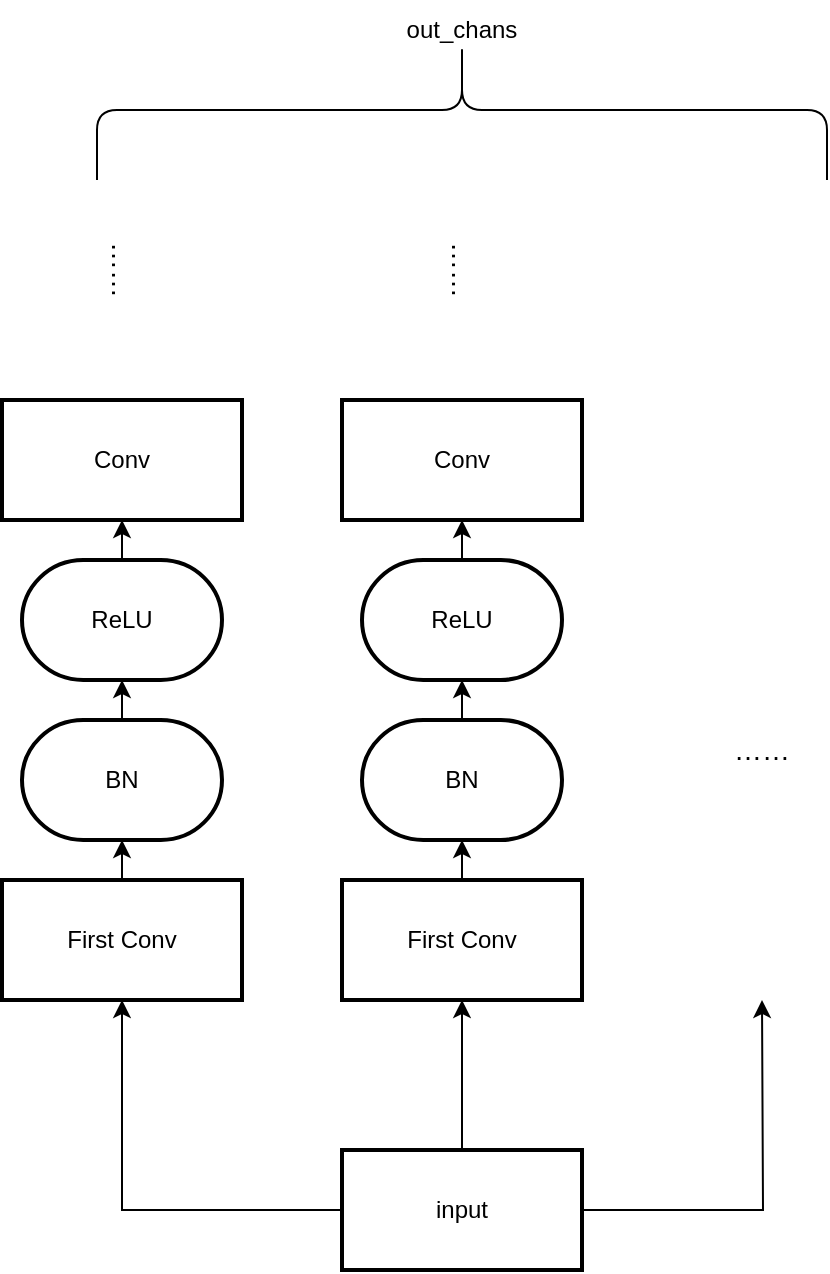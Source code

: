 <mxfile version="22.1.3" type="github">
  <diagram name="第 1 页" id="-S0PZwWYOk-0b7fXgAJ_">
    <mxGraphModel dx="2139" dy="1944" grid="1" gridSize="10" guides="1" tooltips="1" connect="1" arrows="1" fold="1" page="1" pageScale="1" pageWidth="827" pageHeight="1169" math="0" shadow="0">
      <root>
        <mxCell id="0" />
        <mxCell id="1" parent="0" />
        <mxCell id="Q4YPTQ00uPktG509jL2_-60" style="edgeStyle=orthogonalEdgeStyle;rounded=0;orthogonalLoop=1;jettySize=auto;html=1;exitX=0.5;exitY=0;exitDx=0;exitDy=0;exitPerimeter=0;entryX=0.5;entryY=1;entryDx=0;entryDy=0;" edge="1" parent="1" source="Q4YPTQ00uPktG509jL2_-28" target="Q4YPTQ00uPktG509jL2_-30">
          <mxGeometry relative="1" as="geometry" />
        </mxCell>
        <mxCell id="Q4YPTQ00uPktG509jL2_-28" value="ReLU" style="strokeWidth=2;html=1;shape=mxgraph.flowchart.terminator;whiteSpace=wrap;" vertex="1" parent="1">
          <mxGeometry x="160" y="260" width="100" height="60" as="geometry" />
        </mxCell>
        <mxCell id="Q4YPTQ00uPktG509jL2_-30" value="Conv" style="whiteSpace=wrap;html=1;strokeWidth=2;" vertex="1" parent="1">
          <mxGeometry x="150" y="180" width="120" height="60" as="geometry" />
        </mxCell>
        <mxCell id="Q4YPTQ00uPktG509jL2_-65" style="edgeStyle=orthogonalEdgeStyle;rounded=0;orthogonalLoop=1;jettySize=auto;html=1;exitX=0.5;exitY=0;exitDx=0;exitDy=0;entryX=0.5;entryY=1;entryDx=0;entryDy=0;" edge="1" parent="1" source="Q4YPTQ00uPktG509jL2_-32" target="Q4YPTQ00uPktG509jL2_-58">
          <mxGeometry relative="1" as="geometry" />
        </mxCell>
        <mxCell id="Q4YPTQ00uPktG509jL2_-66" style="edgeStyle=orthogonalEdgeStyle;rounded=0;orthogonalLoop=1;jettySize=auto;html=1;entryX=0.5;entryY=1;entryDx=0;entryDy=0;" edge="1" parent="1" source="Q4YPTQ00uPktG509jL2_-32" target="Q4YPTQ00uPktG509jL2_-63">
          <mxGeometry relative="1" as="geometry" />
        </mxCell>
        <mxCell id="Q4YPTQ00uPktG509jL2_-70" style="edgeStyle=orthogonalEdgeStyle;rounded=0;orthogonalLoop=1;jettySize=auto;html=1;exitX=1;exitY=0.5;exitDx=0;exitDy=0;" edge="1" parent="1" source="Q4YPTQ00uPktG509jL2_-32">
          <mxGeometry relative="1" as="geometry">
            <mxPoint x="360" y="480" as="targetPoint" />
          </mxGeometry>
        </mxCell>
        <mxCell id="Q4YPTQ00uPktG509jL2_-32" value="input" style="whiteSpace=wrap;html=1;strokeWidth=2;" vertex="1" parent="1">
          <mxGeometry x="150" y="555" width="120" height="60" as="geometry" />
        </mxCell>
        <mxCell id="Q4YPTQ00uPktG509jL2_-36" value="BN" style="strokeWidth=2;html=1;shape=mxgraph.flowchart.terminator;whiteSpace=wrap;" vertex="1" parent="1">
          <mxGeometry x="160" y="340" width="100" height="60" as="geometry" />
        </mxCell>
        <mxCell id="Q4YPTQ00uPktG509jL2_-40" value="" style="edgeStyle=orthogonalEdgeStyle;rounded=0;orthogonalLoop=1;jettySize=auto;html=1;" edge="1" parent="1" source="Q4YPTQ00uPktG509jL2_-41" target="Q4YPTQ00uPktG509jL2_-43">
          <mxGeometry relative="1" as="geometry" />
        </mxCell>
        <mxCell id="Q4YPTQ00uPktG509jL2_-41" value="BN" style="strokeWidth=2;html=1;shape=mxgraph.flowchart.terminator;whiteSpace=wrap;" vertex="1" parent="1">
          <mxGeometry x="-10" y="340" width="100" height="60" as="geometry" />
        </mxCell>
        <mxCell id="Q4YPTQ00uPktG509jL2_-42" value="" style="edgeStyle=orthogonalEdgeStyle;rounded=0;orthogonalLoop=1;jettySize=auto;html=1;" edge="1" parent="1" source="Q4YPTQ00uPktG509jL2_-43" target="Q4YPTQ00uPktG509jL2_-44">
          <mxGeometry relative="1" as="geometry" />
        </mxCell>
        <mxCell id="Q4YPTQ00uPktG509jL2_-43" value="ReLU" style="strokeWidth=2;html=1;shape=mxgraph.flowchart.terminator;whiteSpace=wrap;" vertex="1" parent="1">
          <mxGeometry x="-10" y="260" width="100" height="60" as="geometry" />
        </mxCell>
        <mxCell id="Q4YPTQ00uPktG509jL2_-44" value="Conv" style="whiteSpace=wrap;html=1;strokeWidth=2;" vertex="1" parent="1">
          <mxGeometry x="-20" y="180" width="120" height="60" as="geometry" />
        </mxCell>
        <mxCell id="Q4YPTQ00uPktG509jL2_-58" value="First Conv" style="whiteSpace=wrap;html=1;strokeWidth=2;" vertex="1" parent="1">
          <mxGeometry x="150" y="420" width="120" height="60" as="geometry" />
        </mxCell>
        <mxCell id="Q4YPTQ00uPktG509jL2_-61" style="edgeStyle=orthogonalEdgeStyle;rounded=0;orthogonalLoop=1;jettySize=auto;html=1;exitX=0.5;exitY=0;exitDx=0;exitDy=0;exitPerimeter=0;entryX=0.5;entryY=1;entryDx=0;entryDy=0;entryPerimeter=0;" edge="1" parent="1" source="Q4YPTQ00uPktG509jL2_-36" target="Q4YPTQ00uPktG509jL2_-28">
          <mxGeometry relative="1" as="geometry" />
        </mxCell>
        <mxCell id="Q4YPTQ00uPktG509jL2_-62" style="edgeStyle=orthogonalEdgeStyle;rounded=0;orthogonalLoop=1;jettySize=auto;html=1;exitX=0.5;exitY=0;exitDx=0;exitDy=0;entryX=0.5;entryY=1;entryDx=0;entryDy=0;entryPerimeter=0;" edge="1" parent="1" source="Q4YPTQ00uPktG509jL2_-58" target="Q4YPTQ00uPktG509jL2_-36">
          <mxGeometry relative="1" as="geometry" />
        </mxCell>
        <mxCell id="Q4YPTQ00uPktG509jL2_-63" value="First Conv" style="whiteSpace=wrap;html=1;strokeWidth=2;" vertex="1" parent="1">
          <mxGeometry x="-20" y="420" width="120" height="60" as="geometry" />
        </mxCell>
        <mxCell id="Q4YPTQ00uPktG509jL2_-64" style="edgeStyle=orthogonalEdgeStyle;rounded=0;orthogonalLoop=1;jettySize=auto;html=1;exitX=0.5;exitY=0;exitDx=0;exitDy=0;entryX=0.5;entryY=1;entryDx=0;entryDy=0;entryPerimeter=0;" edge="1" parent="1" source="Q4YPTQ00uPktG509jL2_-63" target="Q4YPTQ00uPktG509jL2_-41">
          <mxGeometry relative="1" as="geometry" />
        </mxCell>
        <mxCell id="Q4YPTQ00uPktG509jL2_-67" value="&lt;font style=&quot;font-size: 14px;&quot;&gt;……&lt;/font&gt;" style="text;html=1;strokeColor=none;fillColor=none;align=center;verticalAlign=middle;whiteSpace=wrap;rounded=0;" vertex="1" parent="1">
          <mxGeometry x="330" y="340" width="60" height="30" as="geometry" />
        </mxCell>
        <mxCell id="Q4YPTQ00uPktG509jL2_-68" value="&lt;font style=&quot;font-size: 14px;&quot;&gt;……&lt;/font&gt;" style="text;html=1;strokeColor=none;fillColor=none;align=center;verticalAlign=middle;whiteSpace=wrap;rounded=0;rotation=90;" vertex="1" parent="1">
          <mxGeometry x="10" y="100" width="60" height="30" as="geometry" />
        </mxCell>
        <mxCell id="Q4YPTQ00uPktG509jL2_-69" value="&lt;font style=&quot;font-size: 14px;&quot;&gt;……&lt;/font&gt;" style="text;html=1;strokeColor=none;fillColor=none;align=center;verticalAlign=middle;whiteSpace=wrap;rounded=0;rotation=90;" vertex="1" parent="1">
          <mxGeometry x="180" y="100" width="60" height="30" as="geometry" />
        </mxCell>
        <mxCell id="Q4YPTQ00uPktG509jL2_-71" value="" style="shape=curlyBracket;whiteSpace=wrap;html=1;rounded=1;flipH=1;labelPosition=right;verticalLabelPosition=middle;align=left;verticalAlign=middle;direction=south;" vertex="1" parent="1">
          <mxGeometry x="27.5" width="365" height="70" as="geometry" />
        </mxCell>
        <mxCell id="Q4YPTQ00uPktG509jL2_-72" value="out_chans" style="text;html=1;strokeColor=none;fillColor=none;align=center;verticalAlign=middle;whiteSpace=wrap;rounded=0;" vertex="1" parent="1">
          <mxGeometry x="180" y="-20" width="60" height="30" as="geometry" />
        </mxCell>
      </root>
    </mxGraphModel>
  </diagram>
</mxfile>
